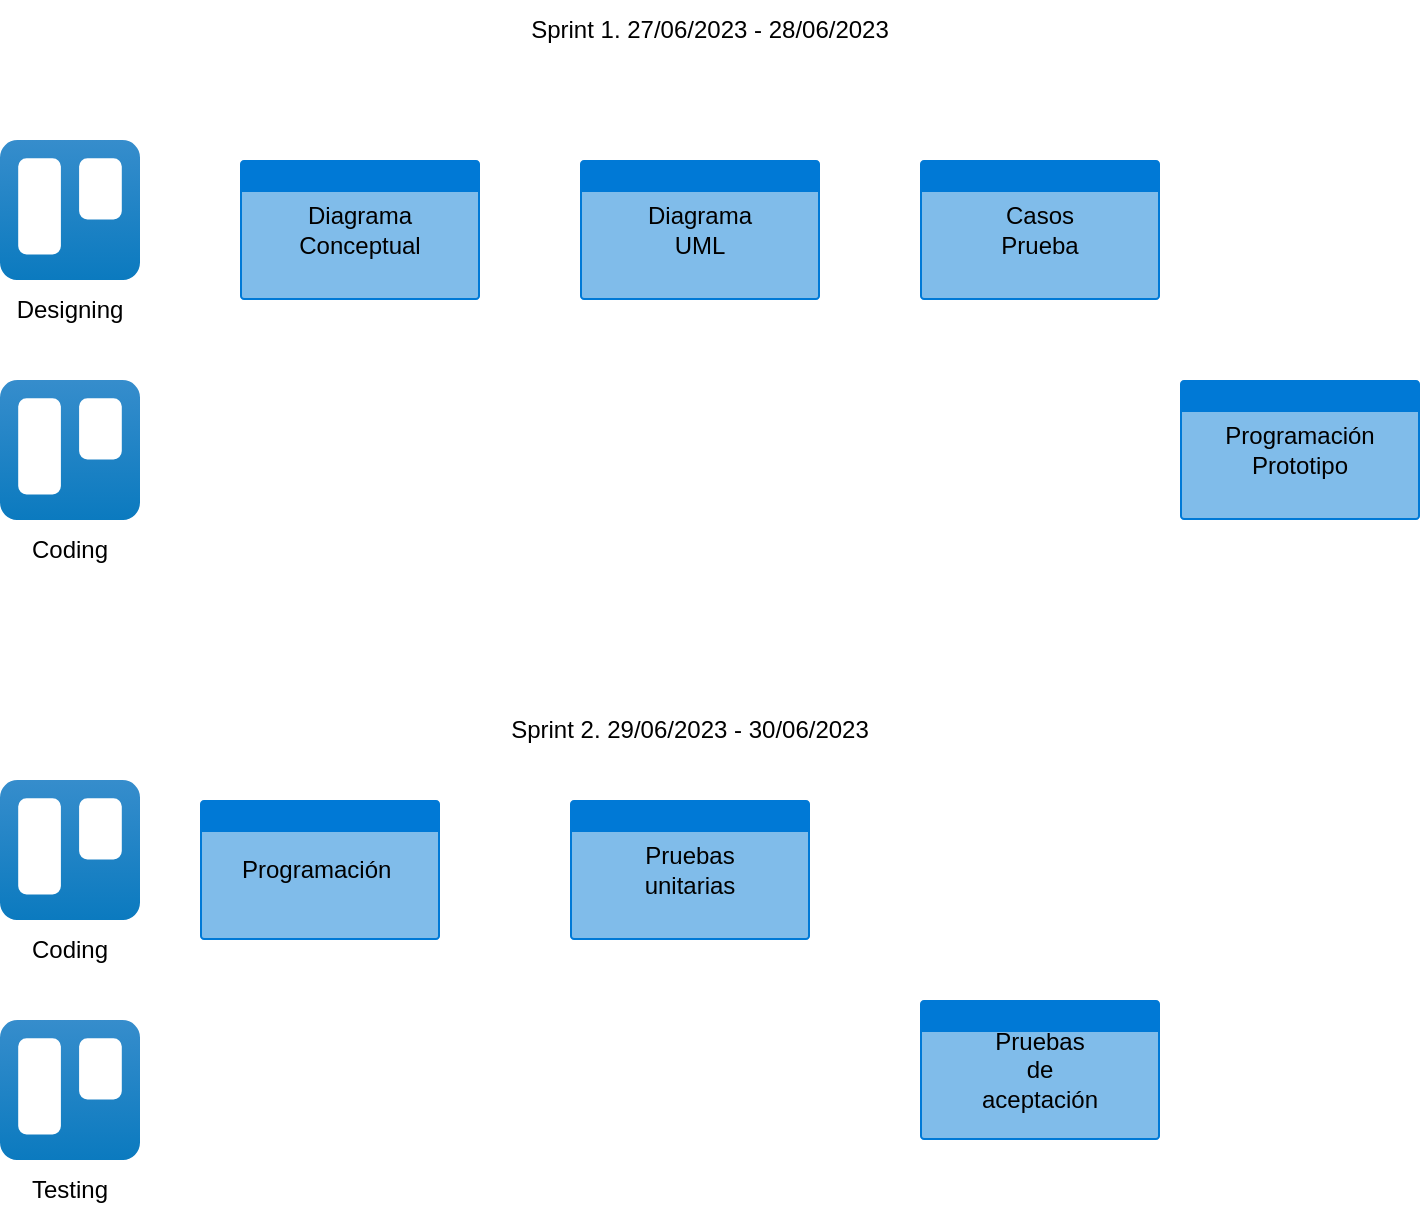 <mxfile>
    <diagram id="vrU-LEbFQsbC8KEXVbcU" name="Page-1">
        <mxGraphModel dx="986" dy="356" grid="1" gridSize="10" guides="1" tooltips="1" connect="1" arrows="1" fold="1" page="1" pageScale="1" pageWidth="850" pageHeight="1100" math="0" shadow="0">
            <root>
                <mxCell id="0"/>
                <mxCell id="1" parent="0"/>
                <mxCell id="5" value="Sprint 1. 27/06/2023 - 28/06/2023" style="text;html=1;strokeColor=none;fillColor=none;align=center;verticalAlign=middle;whiteSpace=wrap;rounded=0;" parent="1" vertex="1">
                    <mxGeometry x="370" y="40" width="190" height="30" as="geometry"/>
                </mxCell>
                <mxCell id="6" value="Designing" style="text;html=1;strokeColor=none;fillColor=none;align=center;verticalAlign=middle;whiteSpace=wrap;rounded=0;" parent="1" vertex="1">
                    <mxGeometry x="115" y="180" width="60" height="30" as="geometry"/>
                </mxCell>
                <mxCell id="7" value="" style="image;image=img/lib/atlassian/Trello_Logo.svg;" parent="1" vertex="1">
                    <mxGeometry x="110" y="110" width="70" height="70" as="geometry"/>
                </mxCell>
                <mxCell id="8" value="Coding" style="text;html=1;strokeColor=none;fillColor=none;align=center;verticalAlign=middle;whiteSpace=wrap;rounded=0;" parent="1" vertex="1">
                    <mxGeometry x="115" y="300" width="60" height="30" as="geometry"/>
                </mxCell>
                <mxCell id="9" value="" style="image;image=img/lib/atlassian/Trello_Logo.svg;" parent="1" vertex="1">
                    <mxGeometry x="110" y="230" width="70" height="70" as="geometry"/>
                </mxCell>
                <mxCell id="13" value="" style="html=1;strokeColor=none;fillColor=#0079D6;labelPosition=center;verticalLabelPosition=middle;verticalAlign=top;align=center;fontSize=12;outlineConnect=0;spacingTop=-6;fontColor=#FFFFFF;sketch=0;shape=mxgraph.sitemap.page;" parent="1" vertex="1">
                    <mxGeometry x="230" y="120" width="120" height="70" as="geometry"/>
                </mxCell>
                <mxCell id="14" value="Diagrama Conceptual" style="text;html=1;strokeColor=none;fillColor=none;align=center;verticalAlign=middle;whiteSpace=wrap;rounded=0;" parent="1" vertex="1">
                    <mxGeometry x="260" y="140" width="60" height="30" as="geometry"/>
                </mxCell>
                <mxCell id="15" value="" style="html=1;strokeColor=none;fillColor=#0079D6;labelPosition=center;verticalLabelPosition=middle;verticalAlign=top;align=center;fontSize=12;outlineConnect=0;spacingTop=-6;fontColor=#FFFFFF;sketch=0;shape=mxgraph.sitemap.page;" parent="1" vertex="1">
                    <mxGeometry x="400" y="120" width="120" height="70" as="geometry"/>
                </mxCell>
                <mxCell id="16" value="Diagrama UML" style="text;html=1;strokeColor=none;fillColor=none;align=center;verticalAlign=middle;whiteSpace=wrap;rounded=0;" parent="1" vertex="1">
                    <mxGeometry x="430" y="140" width="60" height="30" as="geometry"/>
                </mxCell>
                <mxCell id="17" value="" style="html=1;strokeColor=none;fillColor=#0079D6;labelPosition=center;verticalLabelPosition=middle;verticalAlign=top;align=center;fontSize=12;outlineConnect=0;spacingTop=-6;fontColor=#FFFFFF;sketch=0;shape=mxgraph.sitemap.page;" parent="1" vertex="1">
                    <mxGeometry x="570" y="120" width="120" height="70" as="geometry"/>
                </mxCell>
                <mxCell id="18" value="Casos Prueba" style="text;html=1;strokeColor=none;fillColor=none;align=center;verticalAlign=middle;whiteSpace=wrap;rounded=0;" parent="1" vertex="1">
                    <mxGeometry x="600" y="140" width="60" height="30" as="geometry"/>
                </mxCell>
                <mxCell id="19" value="" style="html=1;strokeColor=none;fillColor=#0079D6;labelPosition=center;verticalLabelPosition=middle;verticalAlign=top;align=center;fontSize=12;outlineConnect=0;spacingTop=-6;fontColor=#FFFFFF;sketch=0;shape=mxgraph.sitemap.page;" parent="1" vertex="1">
                    <mxGeometry x="700" y="230" width="120" height="70" as="geometry"/>
                </mxCell>
                <mxCell id="20" value="Programación Prototipo" style="text;html=1;strokeColor=none;fillColor=none;align=center;verticalAlign=middle;whiteSpace=wrap;rounded=0;" parent="1" vertex="1">
                    <mxGeometry x="730" y="250" width="60" height="30" as="geometry"/>
                </mxCell>
                <mxCell id="22" value="" style="image;image=img/lib/atlassian/Trello_Logo.svg;" parent="1" vertex="1">
                    <mxGeometry x="110" y="430" width="70" height="70" as="geometry"/>
                </mxCell>
                <mxCell id="23" value="Coding" style="text;html=1;strokeColor=none;fillColor=none;align=center;verticalAlign=middle;whiteSpace=wrap;rounded=0;" parent="1" vertex="1">
                    <mxGeometry x="115" y="500" width="60" height="30" as="geometry"/>
                </mxCell>
                <mxCell id="25" value="" style="image;image=img/lib/atlassian/Trello_Logo.svg;" parent="1" vertex="1">
                    <mxGeometry x="110" y="550" width="70" height="70" as="geometry"/>
                </mxCell>
                <mxCell id="27" value="Testing" style="text;html=1;strokeColor=none;fillColor=none;align=center;verticalAlign=middle;whiteSpace=wrap;rounded=0;" parent="1" vertex="1">
                    <mxGeometry x="115" y="620" width="60" height="30" as="geometry"/>
                </mxCell>
                <mxCell id="28" value="" style="html=1;strokeColor=none;fillColor=#0079D6;labelPosition=center;verticalLabelPosition=middle;verticalAlign=top;align=center;fontSize=12;outlineConnect=0;spacingTop=-6;fontColor=#FFFFFF;sketch=0;shape=mxgraph.sitemap.page;" parent="1" vertex="1">
                    <mxGeometry x="210" y="440" width="120" height="70" as="geometry"/>
                </mxCell>
                <mxCell id="29" value="Programación&amp;nbsp;" style="text;html=1;strokeColor=none;fillColor=none;align=center;verticalAlign=middle;whiteSpace=wrap;rounded=0;" parent="1" vertex="1">
                    <mxGeometry x="240" y="460" width="60" height="30" as="geometry"/>
                </mxCell>
                <mxCell id="30" value="" style="html=1;strokeColor=none;fillColor=#0079D6;labelPosition=center;verticalLabelPosition=middle;verticalAlign=top;align=center;fontSize=12;outlineConnect=0;spacingTop=-6;fontColor=#FFFFFF;sketch=0;shape=mxgraph.sitemap.page;" parent="1" vertex="1">
                    <mxGeometry x="395" y="440" width="120" height="70" as="geometry"/>
                </mxCell>
                <mxCell id="31" value="Pruebas unitarias" style="text;html=1;strokeColor=none;fillColor=none;align=center;verticalAlign=middle;whiteSpace=wrap;rounded=0;" parent="1" vertex="1">
                    <mxGeometry x="425" y="460" width="60" height="30" as="geometry"/>
                </mxCell>
                <mxCell id="32" value="" style="html=1;strokeColor=none;fillColor=#0079D6;labelPosition=center;verticalLabelPosition=middle;verticalAlign=top;align=center;fontSize=12;outlineConnect=0;spacingTop=-6;fontColor=#FFFFFF;sketch=0;shape=mxgraph.sitemap.page;" parent="1" vertex="1">
                    <mxGeometry x="570" y="540" width="120" height="70" as="geometry"/>
                </mxCell>
                <mxCell id="33" value="Pruebas de aceptación" style="text;html=1;strokeColor=none;fillColor=none;align=center;verticalAlign=middle;whiteSpace=wrap;rounded=0;" parent="1" vertex="1">
                    <mxGeometry x="600" y="560" width="60" height="30" as="geometry"/>
                </mxCell>
                <mxCell id="34" value="Sprint 2. 29/06/2023 - 30/06/2023" style="text;html=1;strokeColor=none;fillColor=none;align=center;verticalAlign=middle;whiteSpace=wrap;rounded=0;" parent="1" vertex="1">
                    <mxGeometry x="360" y="390" width="190" height="30" as="geometry"/>
                </mxCell>
            </root>
        </mxGraphModel>
    </diagram>
</mxfile>